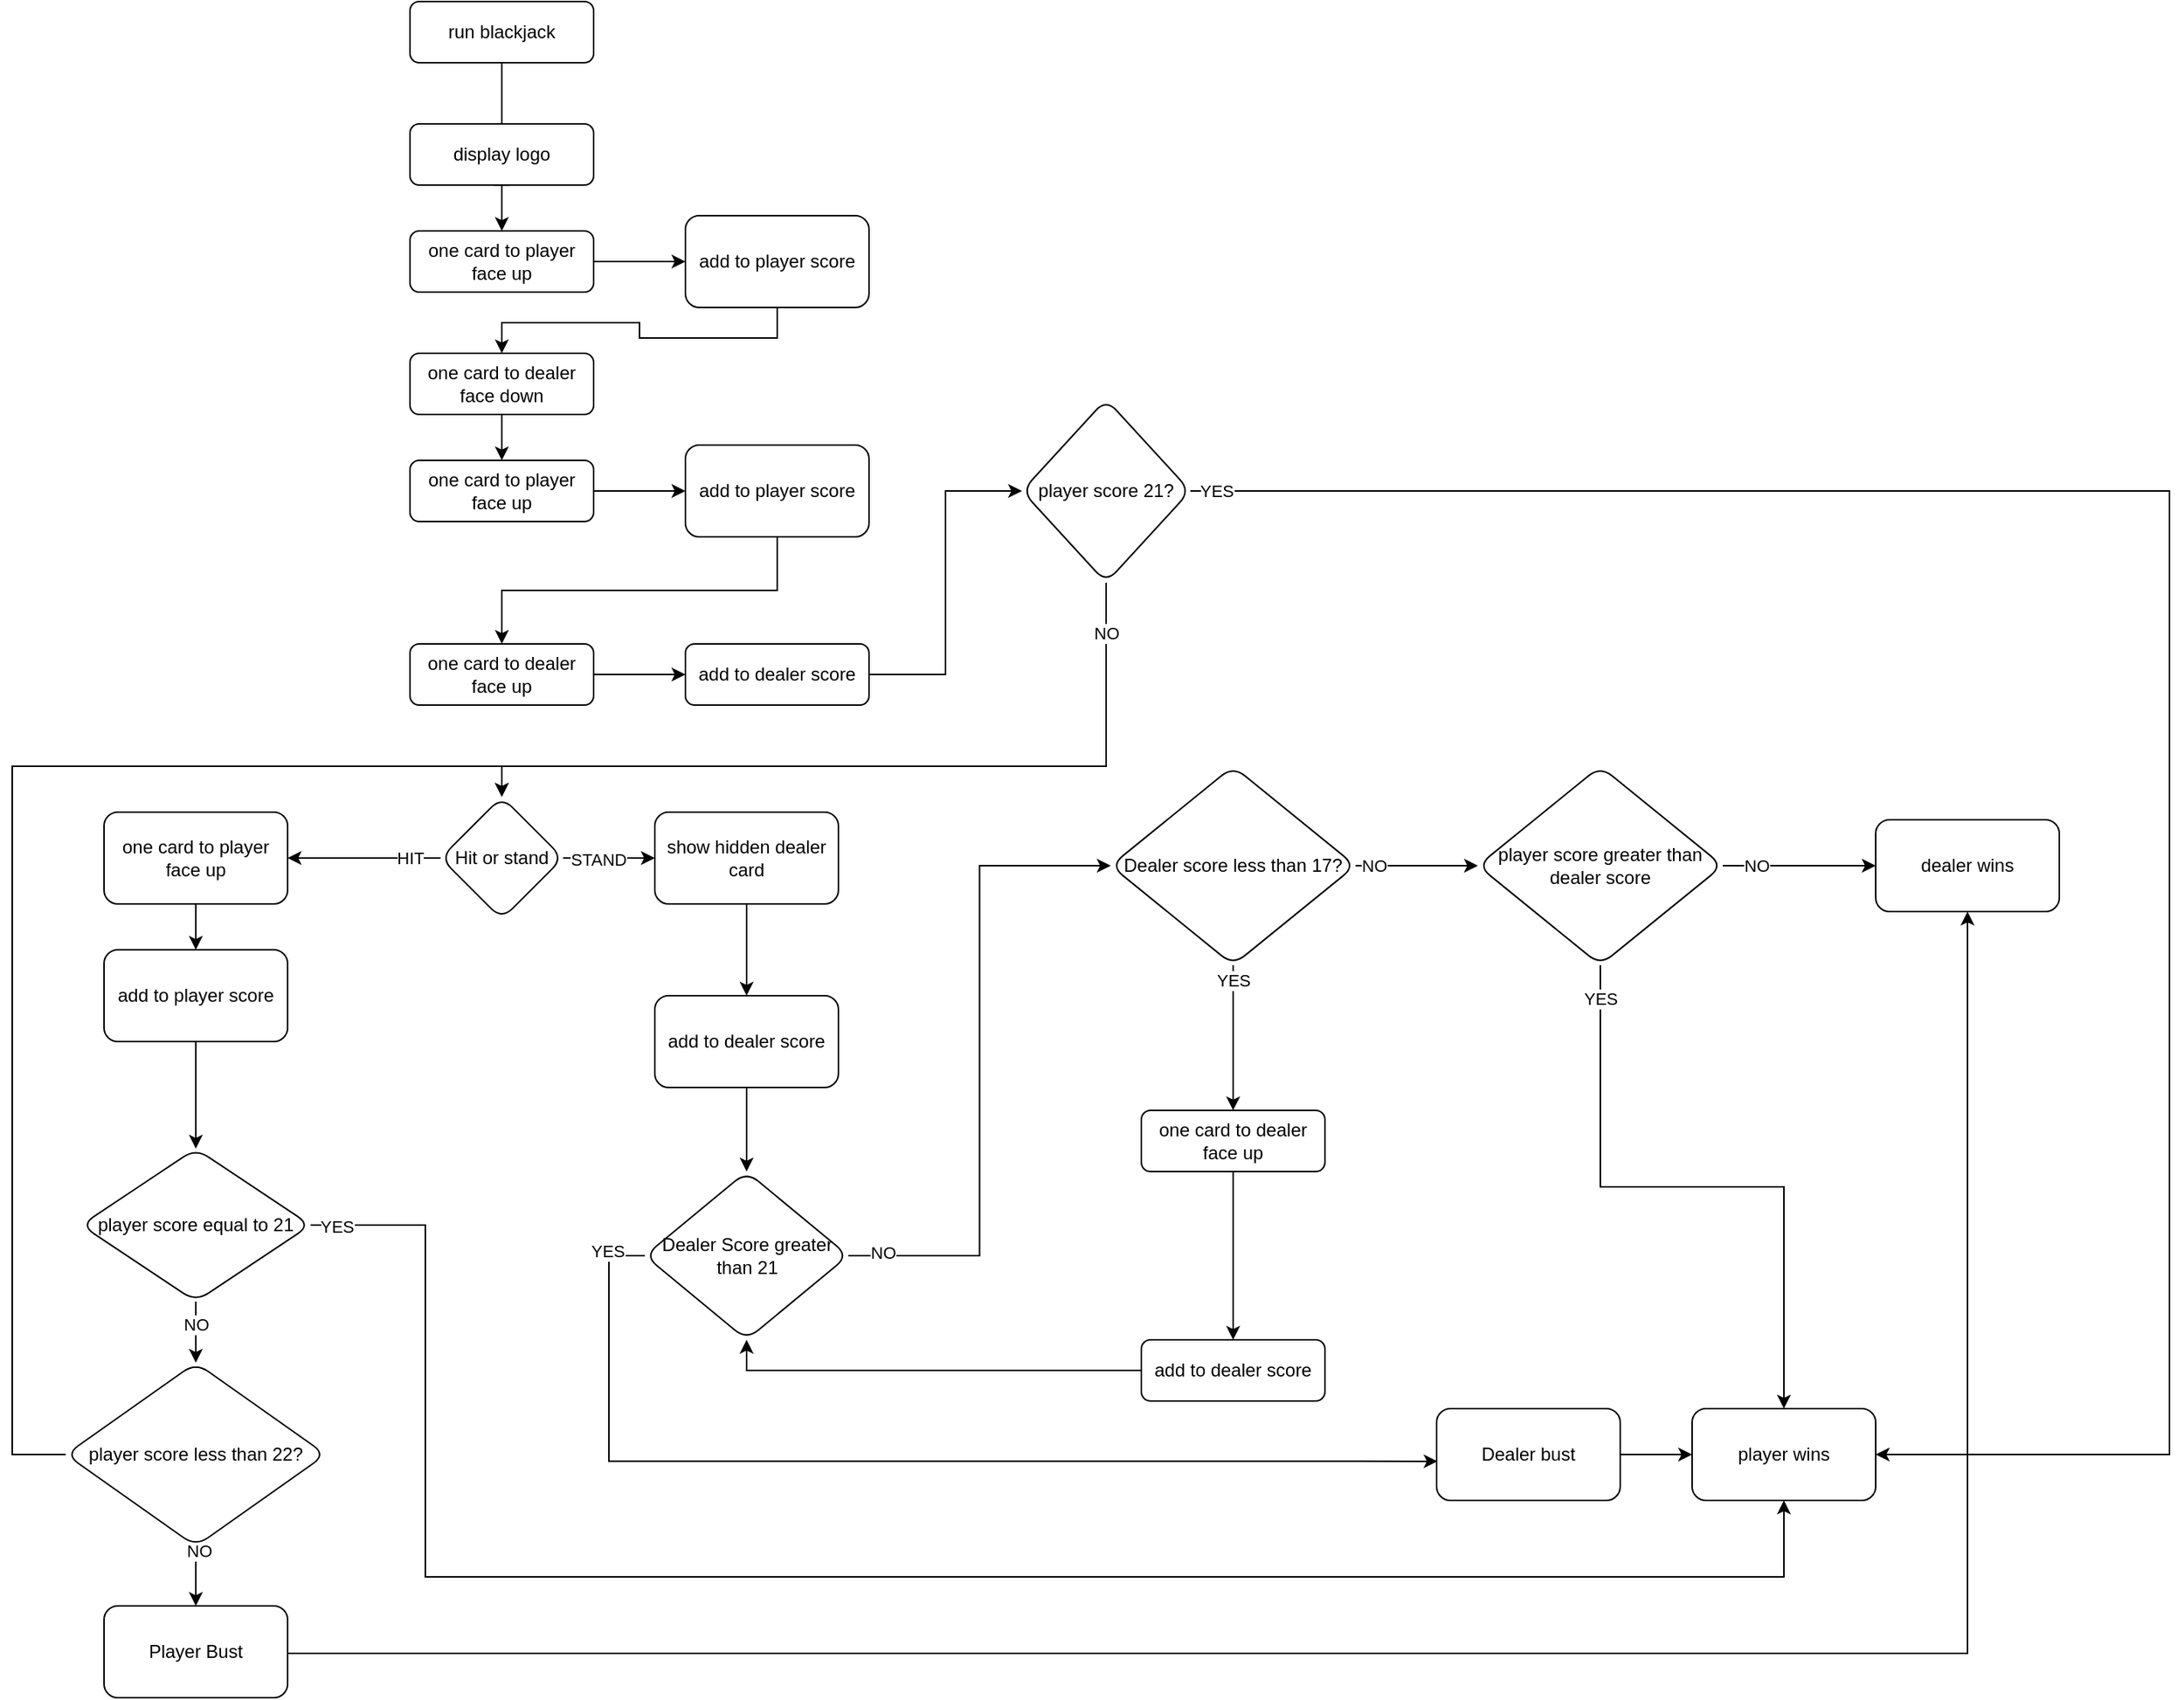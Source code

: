 <mxfile version="20.3.0" type="device"><diagram id="C5RBs43oDa-KdzZeNtuy" name="Page-1"><mxGraphModel dx="1550" dy="937" grid="1" gridSize="10" guides="1" tooltips="1" connect="1" arrows="1" fold="1" page="1" pageScale="1" pageWidth="827" pageHeight="1169" math="0" shadow="0"><root><mxCell id="WIyWlLk6GJQsqaUBKTNV-0"/><mxCell id="WIyWlLk6GJQsqaUBKTNV-1" parent="WIyWlLk6GJQsqaUBKTNV-0"/><mxCell id="WIyWlLk6GJQsqaUBKTNV-2" value="" style="rounded=0;html=1;jettySize=auto;orthogonalLoop=1;fontSize=11;endArrow=block;endFill=0;endSize=8;strokeWidth=1;shadow=0;labelBackgroundColor=none;edgeStyle=orthogonalEdgeStyle;startArrow=none;" parent="WIyWlLk6GJQsqaUBKTNV-1" source="WIyWlLk6GJQsqaUBKTNV-7" edge="1"><mxGeometry relative="1" as="geometry"><mxPoint x="360" y="170" as="targetPoint"/></mxGeometry></mxCell><mxCell id="WIyWlLk6GJQsqaUBKTNV-3" value="run blackjack" style="rounded=1;whiteSpace=wrap;html=1;fontSize=12;glass=0;strokeWidth=1;shadow=0;" parent="WIyWlLk6GJQsqaUBKTNV-1" vertex="1"><mxGeometry x="300" y="60" width="120" height="40" as="geometry"/></mxCell><mxCell id="S8CSUT1FCNmMFfOM54iM-1" value="" style="edgeStyle=orthogonalEdgeStyle;rounded=0;orthogonalLoop=1;jettySize=auto;html=1;" parent="WIyWlLk6GJQsqaUBKTNV-1" source="WIyWlLk6GJQsqaUBKTNV-7" target="S8CSUT1FCNmMFfOM54iM-0" edge="1"><mxGeometry relative="1" as="geometry"/></mxCell><mxCell id="S8CSUT1FCNmMFfOM54iM-10" value="" style="edgeStyle=orthogonalEdgeStyle;rounded=0;orthogonalLoop=1;jettySize=auto;html=1;entryX=0;entryY=0.5;entryDx=0;entryDy=0;" parent="WIyWlLk6GJQsqaUBKTNV-1" source="S8CSUT1FCNmMFfOM54iM-0" target="S8CSUT1FCNmMFfOM54iM-11" edge="1"><mxGeometry relative="1" as="geometry"><mxPoint x="520" y="230" as="targetPoint"/></mxGeometry></mxCell><mxCell id="S8CSUT1FCNmMFfOM54iM-0" value="one card to player face up" style="rounded=1;whiteSpace=wrap;html=1;fontSize=12;glass=0;strokeWidth=1;shadow=0;" parent="WIyWlLk6GJQsqaUBKTNV-1" vertex="1"><mxGeometry x="300" y="210" width="120" height="40" as="geometry"/></mxCell><mxCell id="S8CSUT1FCNmMFfOM54iM-18" value="" style="edgeStyle=orthogonalEdgeStyle;rounded=0;orthogonalLoop=1;jettySize=auto;html=1;entryX=0.5;entryY=0;entryDx=0;entryDy=0;" parent="WIyWlLk6GJQsqaUBKTNV-1" source="S8CSUT1FCNmMFfOM54iM-2" target="S8CSUT1FCNmMFfOM54iM-4" edge="1"><mxGeometry relative="1" as="geometry"><mxPoint x="630" y="290" as="targetPoint"/></mxGeometry></mxCell><mxCell id="S8CSUT1FCNmMFfOM54iM-2" value="one card to dealer&lt;br&gt;face down" style="rounded=1;whiteSpace=wrap;html=1;fontSize=12;glass=0;strokeWidth=1;shadow=0;" parent="WIyWlLk6GJQsqaUBKTNV-1" vertex="1"><mxGeometry x="300" y="290" width="120" height="40" as="geometry"/></mxCell><mxCell id="S8CSUT1FCNmMFfOM54iM-23" style="edgeStyle=orthogonalEdgeStyle;rounded=0;orthogonalLoop=1;jettySize=auto;html=1;exitX=1;exitY=0.5;exitDx=0;exitDy=0;" parent="WIyWlLk6GJQsqaUBKTNV-1" source="S8CSUT1FCNmMFfOM54iM-4" target="S8CSUT1FCNmMFfOM54iM-22" edge="1"><mxGeometry relative="1" as="geometry"/></mxCell><mxCell id="S8CSUT1FCNmMFfOM54iM-4" value="one card to player face up" style="rounded=1;whiteSpace=wrap;html=1;fontSize=12;glass=0;strokeWidth=1;shadow=0;" parent="WIyWlLk6GJQsqaUBKTNV-1" vertex="1"><mxGeometry x="300" y="360" width="120" height="40" as="geometry"/></mxCell><mxCell id="S8CSUT1FCNmMFfOM54iM-26" value="" style="edgeStyle=orthogonalEdgeStyle;rounded=0;orthogonalLoop=1;jettySize=auto;html=1;" parent="WIyWlLk6GJQsqaUBKTNV-1" source="S8CSUT1FCNmMFfOM54iM-6" target="S8CSUT1FCNmMFfOM54iM-25" edge="1"><mxGeometry relative="1" as="geometry"/></mxCell><mxCell id="S8CSUT1FCNmMFfOM54iM-6" value="one card to dealer&lt;br&gt;face up" style="rounded=1;whiteSpace=wrap;html=1;fontSize=12;glass=0;strokeWidth=1;shadow=0;" parent="WIyWlLk6GJQsqaUBKTNV-1" vertex="1"><mxGeometry x="300" y="480" width="120" height="40" as="geometry"/></mxCell><mxCell id="WIyWlLk6GJQsqaUBKTNV-7" value="display logo" style="rounded=1;whiteSpace=wrap;html=1;fontSize=12;glass=0;strokeWidth=1;shadow=0;" parent="WIyWlLk6GJQsqaUBKTNV-1" vertex="1"><mxGeometry x="300" y="140" width="120" height="40" as="geometry"/></mxCell><mxCell id="S8CSUT1FCNmMFfOM54iM-8" value="" style="rounded=0;html=1;jettySize=auto;orthogonalLoop=1;fontSize=11;endArrow=none;endFill=0;endSize=8;strokeWidth=1;shadow=0;labelBackgroundColor=none;edgeStyle=orthogonalEdgeStyle;" parent="WIyWlLk6GJQsqaUBKTNV-1" source="WIyWlLk6GJQsqaUBKTNV-3" target="WIyWlLk6GJQsqaUBKTNV-7" edge="1"><mxGeometry relative="1" as="geometry"><mxPoint x="360" y="120" as="sourcePoint"/><mxPoint x="360" y="170" as="targetPoint"/></mxGeometry></mxCell><mxCell id="S8CSUT1FCNmMFfOM54iM-16" style="edgeStyle=orthogonalEdgeStyle;rounded=0;orthogonalLoop=1;jettySize=auto;html=1;exitX=0.5;exitY=1;exitDx=0;exitDy=0;" parent="WIyWlLk6GJQsqaUBKTNV-1" source="S8CSUT1FCNmMFfOM54iM-11" target="S8CSUT1FCNmMFfOM54iM-2" edge="1"><mxGeometry relative="1" as="geometry"/></mxCell><mxCell id="S8CSUT1FCNmMFfOM54iM-11" value="add to player score" style="whiteSpace=wrap;html=1;rounded=1;glass=0;strokeWidth=1;shadow=0;" parent="WIyWlLk6GJQsqaUBKTNV-1" vertex="1"><mxGeometry x="480" y="200" width="120" height="60" as="geometry"/></mxCell><mxCell id="vwLC3RR5go9e6WYgbRft-0" style="edgeStyle=orthogonalEdgeStyle;rounded=0;orthogonalLoop=1;jettySize=auto;html=1;exitX=0.5;exitY=1;exitDx=0;exitDy=0;" edge="1" parent="WIyWlLk6GJQsqaUBKTNV-1" source="S8CSUT1FCNmMFfOM54iM-22" target="S8CSUT1FCNmMFfOM54iM-6"><mxGeometry relative="1" as="geometry"/></mxCell><mxCell id="S8CSUT1FCNmMFfOM54iM-22" value="add to player score" style="whiteSpace=wrap;html=1;rounded=1;glass=0;strokeWidth=1;shadow=0;" parent="WIyWlLk6GJQsqaUBKTNV-1" vertex="1"><mxGeometry x="480" y="350" width="120" height="60" as="geometry"/></mxCell><mxCell id="vwLC3RR5go9e6WYgbRft-1" style="edgeStyle=orthogonalEdgeStyle;rounded=0;orthogonalLoop=1;jettySize=auto;html=1;exitX=1;exitY=0.5;exitDx=0;exitDy=0;entryX=0;entryY=0.5;entryDx=0;entryDy=0;" edge="1" parent="WIyWlLk6GJQsqaUBKTNV-1" source="S8CSUT1FCNmMFfOM54iM-25" target="S8CSUT1FCNmMFfOM54iM-36"><mxGeometry relative="1" as="geometry"><mxPoint x="670" y="460" as="targetPoint"/></mxGeometry></mxCell><mxCell id="S8CSUT1FCNmMFfOM54iM-25" value="add to dealer score" style="rounded=1;whiteSpace=wrap;html=1;fontSize=12;glass=0;strokeWidth=1;shadow=0;" parent="WIyWlLk6GJQsqaUBKTNV-1" vertex="1"><mxGeometry x="480" y="480" width="120" height="40" as="geometry"/></mxCell><mxCell id="S8CSUT1FCNmMFfOM54iM-33" value="HIT" style="edgeStyle=orthogonalEdgeStyle;rounded=0;orthogonalLoop=1;jettySize=auto;html=1;" parent="WIyWlLk6GJQsqaUBKTNV-1" source="S8CSUT1FCNmMFfOM54iM-27" target="S8CSUT1FCNmMFfOM54iM-32" edge="1"><mxGeometry x="-0.6" relative="1" as="geometry"><mxPoint as="offset"/></mxGeometry></mxCell><mxCell id="gjWg_if0rbGB9o9qeIVI-26" value="" style="edgeStyle=orthogonalEdgeStyle;rounded=0;orthogonalLoop=1;jettySize=auto;html=1;" parent="WIyWlLk6GJQsqaUBKTNV-1" source="S8CSUT1FCNmMFfOM54iM-27" target="gjWg_if0rbGB9o9qeIVI-25" edge="1"><mxGeometry relative="1" as="geometry"><Array as="points"><mxPoint x="420" y="620"/><mxPoint x="420" y="620"/></Array></mxGeometry></mxCell><mxCell id="gjWg_if0rbGB9o9qeIVI-27" value="STAND" style="edgeLabel;html=1;align=center;verticalAlign=middle;resizable=0;points=[];" parent="gjWg_if0rbGB9o9qeIVI-26" vertex="1" connectable="0"><mxGeometry x="-0.257" y="-1" relative="1" as="geometry"><mxPoint as="offset"/></mxGeometry></mxCell><mxCell id="S8CSUT1FCNmMFfOM54iM-27" value="Hit or stand" style="rhombus;whiteSpace=wrap;html=1;rounded=1;glass=0;strokeWidth=1;shadow=0;" parent="WIyWlLk6GJQsqaUBKTNV-1" vertex="1"><mxGeometry x="320" y="580" width="80" height="80" as="geometry"/></mxCell><mxCell id="S8CSUT1FCNmMFfOM54iM-35" value="" style="edgeStyle=orthogonalEdgeStyle;rounded=0;orthogonalLoop=1;jettySize=auto;html=1;shadow=0;endArrow=classic;endFill=1;" parent="WIyWlLk6GJQsqaUBKTNV-1" source="S8CSUT1FCNmMFfOM54iM-32" target="S8CSUT1FCNmMFfOM54iM-34" edge="1"><mxGeometry relative="1" as="geometry"/></mxCell><mxCell id="S8CSUT1FCNmMFfOM54iM-32" value="one card to player&lt;br&gt;face up" style="rounded=1;whiteSpace=wrap;html=1;glass=0;strokeWidth=1;shadow=0;" parent="WIyWlLk6GJQsqaUBKTNV-1" vertex="1"><mxGeometry x="100" y="590" width="120" height="60" as="geometry"/></mxCell><mxCell id="gjWg_if0rbGB9o9qeIVI-40" value="" style="edgeStyle=orthogonalEdgeStyle;rounded=0;orthogonalLoop=1;jettySize=auto;html=1;" parent="WIyWlLk6GJQsqaUBKTNV-1" source="S8CSUT1FCNmMFfOM54iM-34" target="gjWg_if0rbGB9o9qeIVI-39" edge="1"><mxGeometry relative="1" as="geometry"/></mxCell><mxCell id="S8CSUT1FCNmMFfOM54iM-34" value="add to player score" style="whiteSpace=wrap;html=1;rounded=1;glass=0;strokeWidth=1;shadow=0;" parent="WIyWlLk6GJQsqaUBKTNV-1" vertex="1"><mxGeometry x="100" y="680" width="120" height="60" as="geometry"/></mxCell><mxCell id="X7SqdTGUc2BOGyJsC20h-1" style="edgeStyle=orthogonalEdgeStyle;rounded=0;jumpStyle=arc;jumpSize=6;orthogonalLoop=1;jettySize=auto;html=1;exitX=1;exitY=0.5;exitDx=0;exitDy=0;entryX=1;entryY=0.5;entryDx=0;entryDy=0;" parent="WIyWlLk6GJQsqaUBKTNV-1" source="S8CSUT1FCNmMFfOM54iM-36" target="gjWg_if0rbGB9o9qeIVI-11" edge="1"><mxGeometry relative="1" as="geometry"><Array as="points"><mxPoint x="1450" y="380"/><mxPoint x="1450" y="1010"/></Array></mxGeometry></mxCell><mxCell id="X7SqdTGUc2BOGyJsC20h-2" value="YES" style="edgeLabel;html=1;align=center;verticalAlign=middle;resizable=0;points=[];" parent="X7SqdTGUc2BOGyJsC20h-1" vertex="1" connectable="0"><mxGeometry x="-0.951" y="-1" relative="1" as="geometry"><mxPoint x="-19" y="-1" as="offset"/></mxGeometry></mxCell><mxCell id="vwLC3RR5go9e6WYgbRft-2" style="edgeStyle=orthogonalEdgeStyle;rounded=0;orthogonalLoop=1;jettySize=auto;html=1;exitX=0.5;exitY=1;exitDx=0;exitDy=0;entryX=0.5;entryY=0;entryDx=0;entryDy=0;" edge="1" parent="WIyWlLk6GJQsqaUBKTNV-1" source="S8CSUT1FCNmMFfOM54iM-36" target="S8CSUT1FCNmMFfOM54iM-27"><mxGeometry relative="1" as="geometry"><Array as="points"><mxPoint x="755" y="560"/><mxPoint x="360" y="560"/></Array></mxGeometry></mxCell><mxCell id="vwLC3RR5go9e6WYgbRft-3" value="NO" style="edgeLabel;html=1;align=center;verticalAlign=middle;resizable=0;points=[];" vertex="1" connectable="0" parent="vwLC3RR5go9e6WYgbRft-2"><mxGeometry x="-0.877" relative="1" as="geometry"><mxPoint as="offset"/></mxGeometry></mxCell><mxCell id="S8CSUT1FCNmMFfOM54iM-36" value="player score 21?" style="rhombus;whiteSpace=wrap;html=1;rounded=1;glass=0;strokeWidth=1;shadow=0;" parent="WIyWlLk6GJQsqaUBKTNV-1" vertex="1"><mxGeometry x="700" y="320" width="110" height="120" as="geometry"/></mxCell><mxCell id="gjWg_if0rbGB9o9qeIVI-15" value="" style="edgeStyle=orthogonalEdgeStyle;rounded=0;orthogonalLoop=1;jettySize=auto;html=1;" parent="WIyWlLk6GJQsqaUBKTNV-1" source="S8CSUT1FCNmMFfOM54iM-41" target="S8CSUT1FCNmMFfOM54iM-49" edge="1"><mxGeometry relative="1" as="geometry"/></mxCell><mxCell id="gjWg_if0rbGB9o9qeIVI-16" value="YES" style="edgeLabel;html=1;align=center;verticalAlign=middle;resizable=0;points=[];" parent="gjWg_if0rbGB9o9qeIVI-15" vertex="1" connectable="0"><mxGeometry x="-0.117" relative="1" as="geometry"><mxPoint y="-32" as="offset"/></mxGeometry></mxCell><mxCell id="gjWg_if0rbGB9o9qeIVI-18" value="" style="edgeStyle=orthogonalEdgeStyle;rounded=0;orthogonalLoop=1;jettySize=auto;html=1;" parent="WIyWlLk6GJQsqaUBKTNV-1" source="S8CSUT1FCNmMFfOM54iM-41" target="gjWg_if0rbGB9o9qeIVI-17" edge="1"><mxGeometry relative="1" as="geometry"/></mxCell><mxCell id="gjWg_if0rbGB9o9qeIVI-31" value="NO" style="edgeLabel;html=1;align=center;verticalAlign=middle;resizable=0;points=[];" parent="gjWg_if0rbGB9o9qeIVI-18" vertex="1" connectable="0"><mxGeometry x="-0.262" relative="1" as="geometry"><mxPoint x="-18" as="offset"/></mxGeometry></mxCell><mxCell id="S8CSUT1FCNmMFfOM54iM-41" value="Dealer score less than 17?" style="rhombus;whiteSpace=wrap;html=1;rounded=1;glass=0;strokeWidth=1;shadow=0;" parent="WIyWlLk6GJQsqaUBKTNV-1" vertex="1"><mxGeometry x="758" y="560" width="160" height="130" as="geometry"/></mxCell><mxCell id="gjWg_if0rbGB9o9qeIVI-44" style="edgeStyle=orthogonalEdgeStyle;rounded=0;orthogonalLoop=1;jettySize=auto;html=1;exitX=0.5;exitY=1;exitDx=0;exitDy=0;entryX=0.5;entryY=0;entryDx=0;entryDy=0;" parent="WIyWlLk6GJQsqaUBKTNV-1" source="S8CSUT1FCNmMFfOM54iM-42" target="S8CSUT1FCNmMFfOM54iM-47" edge="1"><mxGeometry relative="1" as="geometry"/></mxCell><mxCell id="gjWg_if0rbGB9o9qeIVI-45" value="NO" style="edgeLabel;html=1;align=center;verticalAlign=middle;resizable=0;points=[];" parent="gjWg_if0rbGB9o9qeIVI-44" vertex="1" connectable="0"><mxGeometry x="-0.837" y="2" relative="1" as="geometry"><mxPoint as="offset"/></mxGeometry></mxCell><mxCell id="gjWg_if0rbGB9o9qeIVI-48" style="edgeStyle=orthogonalEdgeStyle;rounded=0;orthogonalLoop=1;jettySize=auto;html=1;exitX=0;exitY=0.5;exitDx=0;exitDy=0;entryX=0.5;entryY=0;entryDx=0;entryDy=0;" parent="WIyWlLk6GJQsqaUBKTNV-1" source="S8CSUT1FCNmMFfOM54iM-42" target="S8CSUT1FCNmMFfOM54iM-27" edge="1"><mxGeometry relative="1" as="geometry"><Array as="points"><mxPoint x="40" y="1010"/><mxPoint x="40" y="560"/><mxPoint x="360" y="560"/></Array></mxGeometry></mxCell><mxCell id="S8CSUT1FCNmMFfOM54iM-42" value="player score less than 22?" style="rhombus;whiteSpace=wrap;html=1;rounded=1;glass=0;strokeWidth=1;shadow=0;" parent="WIyWlLk6GJQsqaUBKTNV-1" vertex="1"><mxGeometry x="75" y="950" width="170" height="120" as="geometry"/></mxCell><mxCell id="gjWg_if0rbGB9o9qeIVI-32" style="edgeStyle=orthogonalEdgeStyle;rounded=0;orthogonalLoop=1;jettySize=auto;html=1;exitX=1;exitY=0.5;exitDx=0;exitDy=0;entryX=0.5;entryY=1;entryDx=0;entryDy=0;" parent="WIyWlLk6GJQsqaUBKTNV-1" source="S8CSUT1FCNmMFfOM54iM-47" target="gjWg_if0rbGB9o9qeIVI-19" edge="1"><mxGeometry relative="1" as="geometry"><Array as="points"><mxPoint x="1318" y="1140"/></Array></mxGeometry></mxCell><mxCell id="S8CSUT1FCNmMFfOM54iM-47" value="Player Bust" style="whiteSpace=wrap;html=1;rounded=1;glass=0;strokeWidth=1;shadow=0;" parent="WIyWlLk6GJQsqaUBKTNV-1" vertex="1"><mxGeometry x="100" y="1109" width="120" height="60" as="geometry"/></mxCell><mxCell id="gjWg_if0rbGB9o9qeIVI-3" value="" style="edgeStyle=orthogonalEdgeStyle;rounded=0;orthogonalLoop=1;jettySize=auto;html=1;" parent="WIyWlLk6GJQsqaUBKTNV-1" source="S8CSUT1FCNmMFfOM54iM-49" target="gjWg_if0rbGB9o9qeIVI-2" edge="1"><mxGeometry relative="1" as="geometry"/></mxCell><mxCell id="S8CSUT1FCNmMFfOM54iM-49" value="one card to dealer&lt;br&gt;face up" style="rounded=1;whiteSpace=wrap;html=1;fontSize=12;glass=0;strokeWidth=1;shadow=0;" parent="WIyWlLk6GJQsqaUBKTNV-1" vertex="1"><mxGeometry x="778" y="785" width="120" height="40" as="geometry"/></mxCell><mxCell id="gjWg_if0rbGB9o9qeIVI-8" value="" style="edgeStyle=orthogonalEdgeStyle;rounded=0;orthogonalLoop=1;jettySize=auto;html=1;entryX=0.5;entryY=1;entryDx=0;entryDy=0;" parent="WIyWlLk6GJQsqaUBKTNV-1" source="gjWg_if0rbGB9o9qeIVI-2" target="gjWg_if0rbGB9o9qeIVI-7" edge="1"><mxGeometry relative="1" as="geometry"><mxPoint x="750" y="850" as="targetPoint"/></mxGeometry></mxCell><mxCell id="gjWg_if0rbGB9o9qeIVI-2" value="add to dealer score" style="rounded=1;whiteSpace=wrap;html=1;fontSize=12;glass=0;strokeWidth=1;shadow=0;" parent="WIyWlLk6GJQsqaUBKTNV-1" vertex="1"><mxGeometry x="778" y="935" width="120" height="40" as="geometry"/></mxCell><mxCell id="gjWg_if0rbGB9o9qeIVI-34" style="edgeStyle=orthogonalEdgeStyle;rounded=0;orthogonalLoop=1;jettySize=auto;html=1;exitX=1;exitY=0.5;exitDx=0;exitDy=0;entryX=0;entryY=0.5;entryDx=0;entryDy=0;" parent="WIyWlLk6GJQsqaUBKTNV-1" source="gjWg_if0rbGB9o9qeIVI-7" target="S8CSUT1FCNmMFfOM54iM-41" edge="1"><mxGeometry relative="1" as="geometry"/></mxCell><mxCell id="gjWg_if0rbGB9o9qeIVI-38" value="NO" style="edgeLabel;html=1;align=center;verticalAlign=middle;resizable=0;points=[];" parent="gjWg_if0rbGB9o9qeIVI-34" vertex="1" connectable="0"><mxGeometry x="-0.898" y="2" relative="1" as="geometry"><mxPoint as="offset"/></mxGeometry></mxCell><mxCell id="gjWg_if0rbGB9o9qeIVI-36" style="edgeStyle=orthogonalEdgeStyle;rounded=0;orthogonalLoop=1;jettySize=auto;html=1;exitX=0;exitY=0.5;exitDx=0;exitDy=0;entryX=0.005;entryY=0.574;entryDx=0;entryDy=0;entryPerimeter=0;" parent="WIyWlLk6GJQsqaUBKTNV-1" source="gjWg_if0rbGB9o9qeIVI-7" target="gjWg_if0rbGB9o9qeIVI-9" edge="1"><mxGeometry relative="1" as="geometry"><mxPoint x="620" y="1060" as="targetPoint"/><Array as="points"><mxPoint x="430" y="880"/><mxPoint x="430" y="1014"/></Array></mxGeometry></mxCell><mxCell id="gjWg_if0rbGB9o9qeIVI-37" value="YES" style="edgeLabel;html=1;align=center;verticalAlign=middle;resizable=0;points=[];" parent="gjWg_if0rbGB9o9qeIVI-36" vertex="1" connectable="0"><mxGeometry x="-0.822" y="-1" relative="1" as="geometry"><mxPoint y="-42" as="offset"/></mxGeometry></mxCell><mxCell id="gjWg_if0rbGB9o9qeIVI-7" value="Dealer Score greater than 21" style="rhombus;whiteSpace=wrap;html=1;rounded=1;glass=0;strokeWidth=1;shadow=0;" parent="WIyWlLk6GJQsqaUBKTNV-1" vertex="1"><mxGeometry x="453.5" y="825" width="133" height="110" as="geometry"/></mxCell><mxCell id="gjWg_if0rbGB9o9qeIVI-12" value="" style="edgeStyle=orthogonalEdgeStyle;rounded=0;orthogonalLoop=1;jettySize=auto;html=1;" parent="WIyWlLk6GJQsqaUBKTNV-1" source="gjWg_if0rbGB9o9qeIVI-9" target="gjWg_if0rbGB9o9qeIVI-11" edge="1"><mxGeometry relative="1" as="geometry"/></mxCell><mxCell id="gjWg_if0rbGB9o9qeIVI-9" value="Dealer bust" style="whiteSpace=wrap;html=1;rounded=1;glass=0;strokeWidth=1;shadow=0;" parent="WIyWlLk6GJQsqaUBKTNV-1" vertex="1"><mxGeometry x="971" y="980" width="120" height="60" as="geometry"/></mxCell><mxCell id="gjWg_if0rbGB9o9qeIVI-11" value="player wins" style="whiteSpace=wrap;html=1;rounded=1;glass=0;strokeWidth=1;shadow=0;" parent="WIyWlLk6GJQsqaUBKTNV-1" vertex="1"><mxGeometry x="1138" y="980" width="120" height="60" as="geometry"/></mxCell><mxCell id="gjWg_if0rbGB9o9qeIVI-20" value="" style="edgeStyle=orthogonalEdgeStyle;rounded=0;orthogonalLoop=1;jettySize=auto;html=1;" parent="WIyWlLk6GJQsqaUBKTNV-1" source="gjWg_if0rbGB9o9qeIVI-17" target="gjWg_if0rbGB9o9qeIVI-19" edge="1"><mxGeometry relative="1" as="geometry"/></mxCell><mxCell id="gjWg_if0rbGB9o9qeIVI-21" value="NO" style="edgeLabel;html=1;align=center;verticalAlign=middle;resizable=0;points=[];" parent="gjWg_if0rbGB9o9qeIVI-20" vertex="1" connectable="0"><mxGeometry x="-0.739" relative="1" as="geometry"><mxPoint x="9" as="offset"/></mxGeometry></mxCell><mxCell id="gjWg_if0rbGB9o9qeIVI-22" style="edgeStyle=orthogonalEdgeStyle;rounded=0;orthogonalLoop=1;jettySize=auto;html=1;exitX=0.5;exitY=1;exitDx=0;exitDy=0;entryX=0.5;entryY=0;entryDx=0;entryDy=0;" parent="WIyWlLk6GJQsqaUBKTNV-1" source="gjWg_if0rbGB9o9qeIVI-17" target="gjWg_if0rbGB9o9qeIVI-11" edge="1"><mxGeometry relative="1" as="geometry"/></mxCell><mxCell id="gjWg_if0rbGB9o9qeIVI-23" value="YES" style="edgeLabel;html=1;align=center;verticalAlign=middle;resizable=0;points=[];" parent="gjWg_if0rbGB9o9qeIVI-22" vertex="1" connectable="0"><mxGeometry x="-0.815" y="2" relative="1" as="geometry"><mxPoint x="-2" y="-16" as="offset"/></mxGeometry></mxCell><mxCell id="gjWg_if0rbGB9o9qeIVI-17" value="player score greater than dealer score" style="rhombus;whiteSpace=wrap;html=1;rounded=1;glass=0;strokeWidth=1;shadow=0;" parent="WIyWlLk6GJQsqaUBKTNV-1" vertex="1"><mxGeometry x="998" y="560" width="160" height="130" as="geometry"/></mxCell><mxCell id="gjWg_if0rbGB9o9qeIVI-19" value="dealer wins" style="whiteSpace=wrap;html=1;rounded=1;glass=0;strokeWidth=1;shadow=0;" parent="WIyWlLk6GJQsqaUBKTNV-1" vertex="1"><mxGeometry x="1258" y="595" width="120" height="60" as="geometry"/></mxCell><mxCell id="gjWg_if0rbGB9o9qeIVI-29" value="" style="edgeStyle=orthogonalEdgeStyle;rounded=0;orthogonalLoop=1;jettySize=auto;html=1;" parent="WIyWlLk6GJQsqaUBKTNV-1" source="gjWg_if0rbGB9o9qeIVI-25" target="gjWg_if0rbGB9o9qeIVI-28" edge="1"><mxGeometry relative="1" as="geometry"/></mxCell><mxCell id="gjWg_if0rbGB9o9qeIVI-25" value="show hidden dealer card" style="whiteSpace=wrap;html=1;rounded=1;glass=0;strokeWidth=1;shadow=0;" parent="WIyWlLk6GJQsqaUBKTNV-1" vertex="1"><mxGeometry x="460" y="590" width="120" height="60" as="geometry"/></mxCell><mxCell id="gjWg_if0rbGB9o9qeIVI-35" style="edgeStyle=orthogonalEdgeStyle;rounded=0;orthogonalLoop=1;jettySize=auto;html=1;exitX=0.5;exitY=1;exitDx=0;exitDy=0;" parent="WIyWlLk6GJQsqaUBKTNV-1" source="gjWg_if0rbGB9o9qeIVI-28" target="gjWg_if0rbGB9o9qeIVI-7" edge="1"><mxGeometry relative="1" as="geometry"/></mxCell><mxCell id="gjWg_if0rbGB9o9qeIVI-28" value="add to dealer score" style="whiteSpace=wrap;html=1;rounded=1;glass=0;strokeWidth=1;shadow=0;" parent="WIyWlLk6GJQsqaUBKTNV-1" vertex="1"><mxGeometry x="460" y="710" width="120" height="60" as="geometry"/></mxCell><mxCell id="gjWg_if0rbGB9o9qeIVI-42" style="edgeStyle=orthogonalEdgeStyle;rounded=0;orthogonalLoop=1;jettySize=auto;html=1;exitX=0.5;exitY=1;exitDx=0;exitDy=0;entryX=0.5;entryY=0;entryDx=0;entryDy=0;" parent="WIyWlLk6GJQsqaUBKTNV-1" source="gjWg_if0rbGB9o9qeIVI-39" target="S8CSUT1FCNmMFfOM54iM-42" edge="1"><mxGeometry relative="1" as="geometry"/></mxCell><mxCell id="gjWg_if0rbGB9o9qeIVI-43" value="NO" style="edgeLabel;html=1;align=center;verticalAlign=middle;resizable=0;points=[];" parent="gjWg_if0rbGB9o9qeIVI-42" vertex="1" connectable="0"><mxGeometry x="-0.244" relative="1" as="geometry"><mxPoint as="offset"/></mxGeometry></mxCell><mxCell id="gjWg_if0rbGB9o9qeIVI-46" style="edgeStyle=orthogonalEdgeStyle;rounded=0;orthogonalLoop=1;jettySize=auto;html=1;exitX=1;exitY=0.5;exitDx=0;exitDy=0;entryX=0.5;entryY=1;entryDx=0;entryDy=0;" parent="WIyWlLk6GJQsqaUBKTNV-1" source="gjWg_if0rbGB9o9qeIVI-39" target="gjWg_if0rbGB9o9qeIVI-11" edge="1"><mxGeometry relative="1" as="geometry"><Array as="points"><mxPoint x="310" y="860"/><mxPoint x="310" y="1090"/><mxPoint x="1198" y="1090"/></Array></mxGeometry></mxCell><mxCell id="gjWg_if0rbGB9o9qeIVI-47" value="YES" style="edgeLabel;html=1;align=center;verticalAlign=middle;resizable=0;points=[];" parent="gjWg_if0rbGB9o9qeIVI-46" vertex="1" connectable="0"><mxGeometry x="-0.973" y="-1" relative="1" as="geometry"><mxPoint as="offset"/></mxGeometry></mxCell><mxCell id="gjWg_if0rbGB9o9qeIVI-39" value="player score equal to 21" style="rhombus;whiteSpace=wrap;html=1;rounded=1;glass=0;strokeWidth=1;shadow=0;" parent="WIyWlLk6GJQsqaUBKTNV-1" vertex="1"><mxGeometry x="85" y="810" width="150" height="100" as="geometry"/></mxCell></root></mxGraphModel></diagram></mxfile>